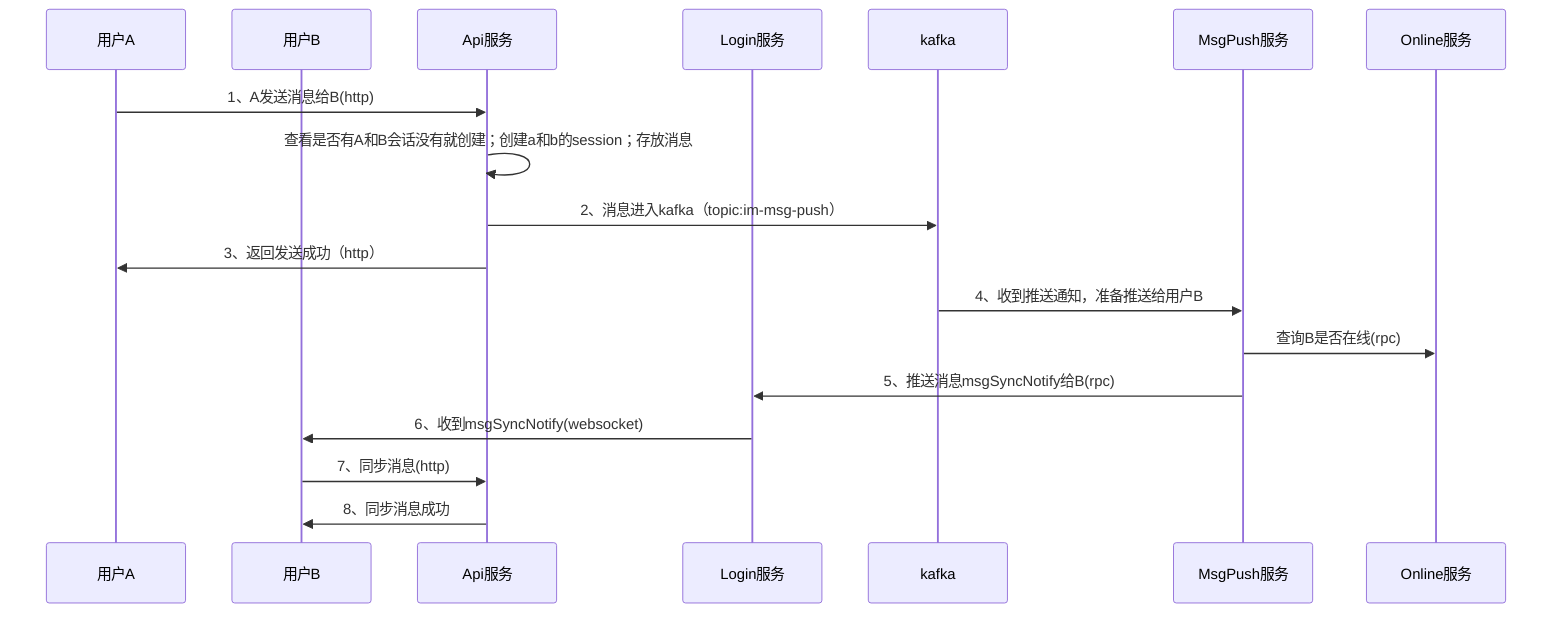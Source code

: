 sequenceDiagram
    participant A as 用户A
    participant B as 用户B
    participant ServerApi as Api服务
    participant ServerLogin as Login服务
    participant kafka
    participant ServerMsgPush as MsgPush服务
    participant ServerOnline as Online服务

    A->>ServerApi: 1、A发送消息给B(http)
    ServerApi->>ServerApi: 查看是否有A和B会话没有就创建；创建a和b的session；存放消息
    ServerApi->>kafka: 2、消息进入kafka（topic:im-msg-push）
    ServerApi->>A: 3、返回发送成功（http）
    kafka->>ServerMsgPush: 4、收到推送通知，准备推送给用户B
    ServerMsgPush->>ServerOnline: 查询B是否在线(rpc)
    ServerMsgPush->>ServerLogin: 5、推送消息msgSyncNotify给B(rpc)
    ServerLogin->>B: 6、收到msgSyncNotify(websocket)
    B->>ServerApi: 7、同步消息(http)
    ServerApi->>B: 8、同步消息成功